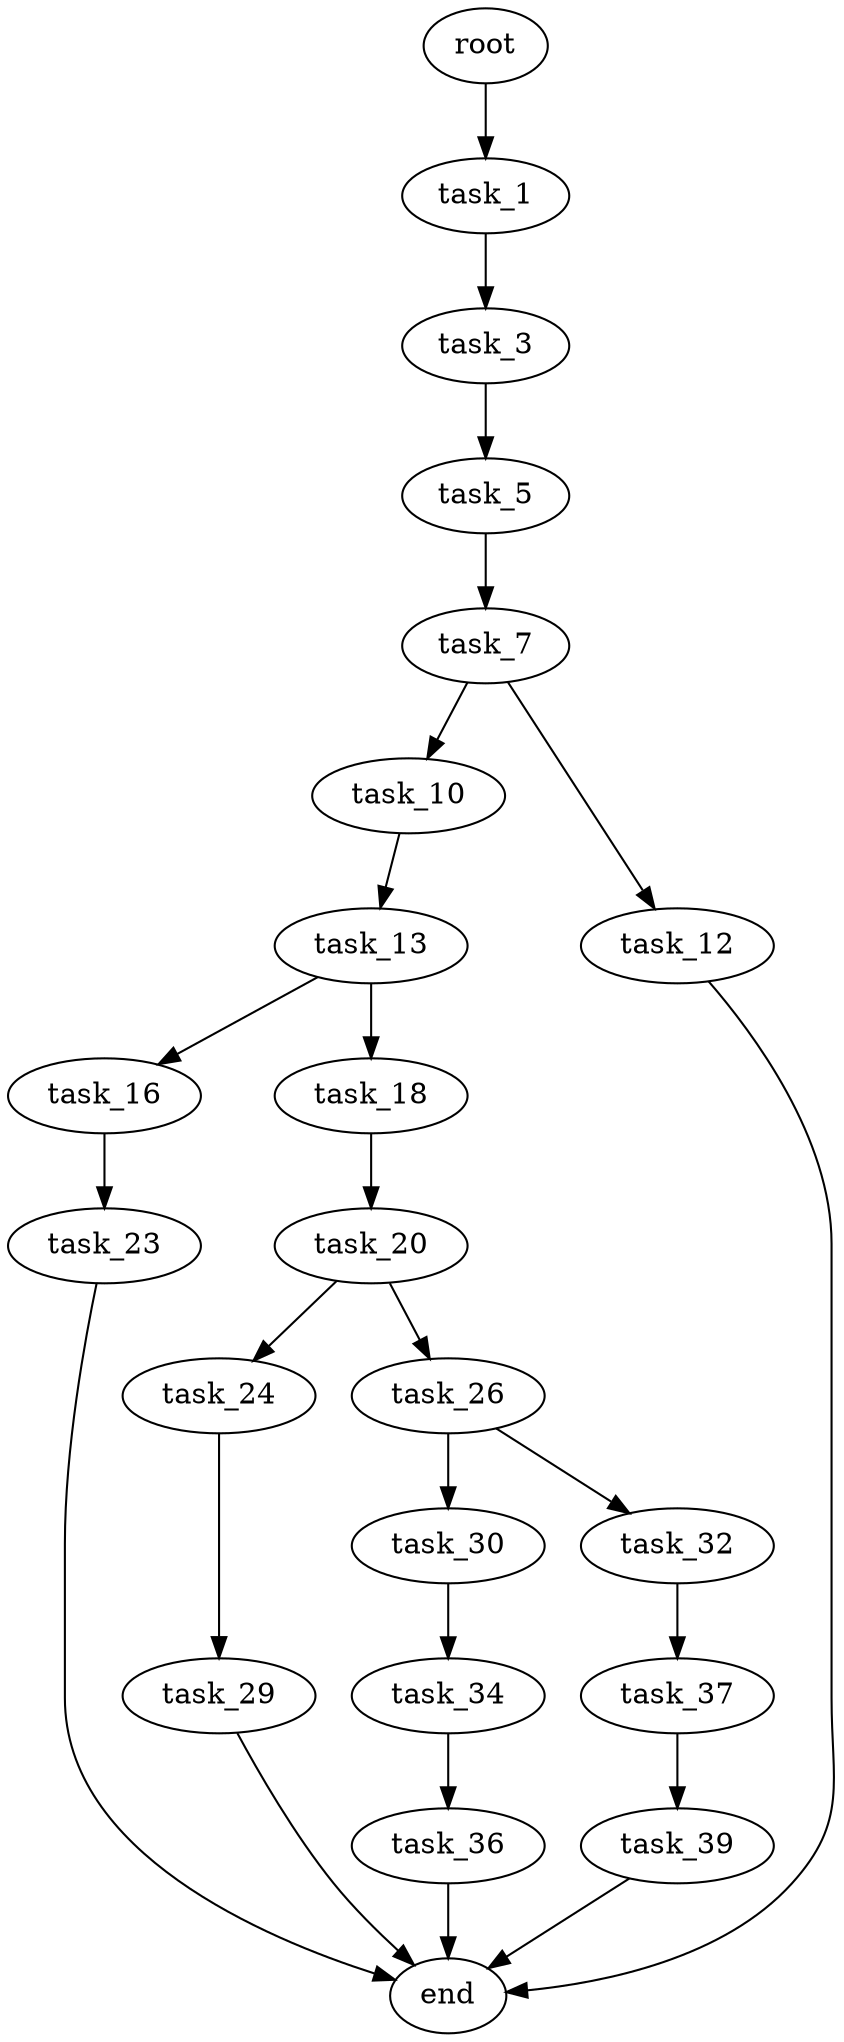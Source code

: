 digraph G {
  root [size="0.000000"];
  task_1 [size="1073741824000.000000"];
  task_3 [size="89448700838.000000"];
  task_5 [size="549755813888.000000"];
  task_7 [size="1614998157.000000"];
  task_10 [size="315968243073.000000"];
  task_12 [size="916281081239.000000"];
  task_13 [size="149571818364.000000"];
  end [size="0.000000"];
  task_16 [size="26382168319.000000"];
  task_18 [size="456076465312.000000"];
  task_23 [size="8589934592.000000"];
  task_20 [size="782757789696.000000"];
  task_24 [size="28991029248.000000"];
  task_26 [size="8589934592.000000"];
  task_29 [size="10850019904.000000"];
  task_30 [size="1880957170.000000"];
  task_32 [size="219249664695.000000"];
  task_34 [size="196282295088.000000"];
  task_37 [size="874735931992.000000"];
  task_36 [size="782757789696.000000"];
  task_39 [size="451054021151.000000"];

  root -> task_1 [size="1.000000"];
  task_1 -> task_3 [size="838860800.000000"];
  task_3 -> task_5 [size="75497472.000000"];
  task_5 -> task_7 [size="536870912.000000"];
  task_7 -> task_10 [size="33554432.000000"];
  task_7 -> task_12 [size="33554432.000000"];
  task_10 -> task_13 [size="301989888.000000"];
  task_12 -> end [size="1.000000"];
  task_13 -> task_16 [size="134217728.000000"];
  task_13 -> task_18 [size="134217728.000000"];
  task_16 -> task_23 [size="838860800.000000"];
  task_18 -> task_20 [size="536870912.000000"];
  task_23 -> end [size="1.000000"];
  task_20 -> task_24 [size="679477248.000000"];
  task_20 -> task_26 [size="679477248.000000"];
  task_24 -> task_29 [size="75497472.000000"];
  task_26 -> task_30 [size="33554432.000000"];
  task_26 -> task_32 [size="33554432.000000"];
  task_29 -> end [size="1.000000"];
  task_30 -> task_34 [size="33554432.000000"];
  task_32 -> task_37 [size="209715200.000000"];
  task_34 -> task_36 [size="301989888.000000"];
  task_37 -> task_39 [size="536870912.000000"];
  task_36 -> end [size="1.000000"];
  task_39 -> end [size="1.000000"];
}
